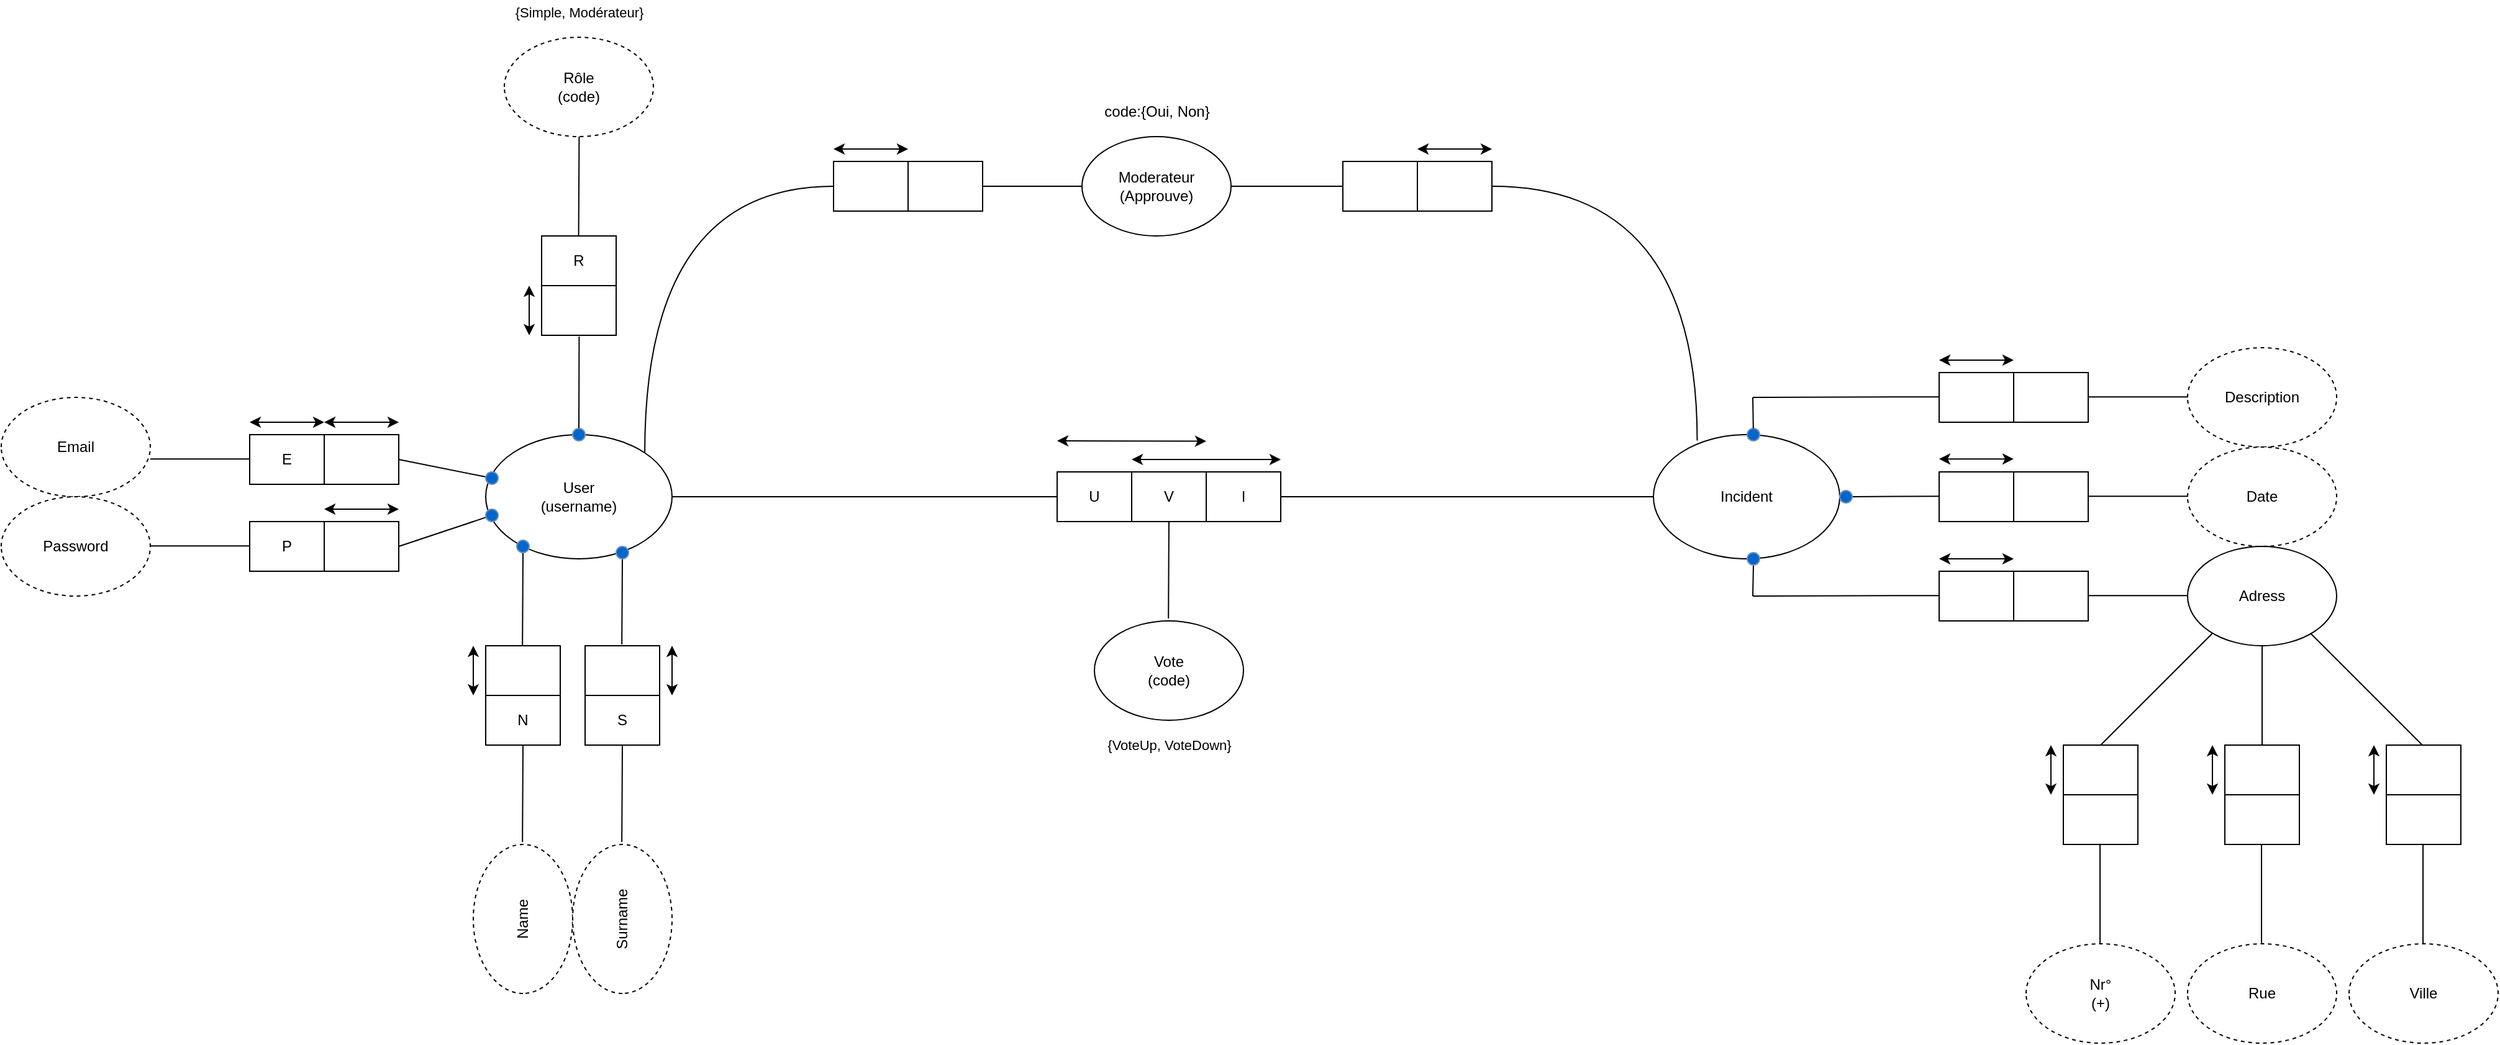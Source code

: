 <mxfile>
    <diagram name="Page-1" id="ad52d381-51e7-2e0d-a935-2d0ddd2fd229">
        <mxGraphModel dx="2246" dy="1463" grid="1" gridSize="10" guides="1" tooltips="1" connect="1" arrows="1" fold="1" page="1" pageScale="1" pageWidth="1100" pageHeight="850" background="none" math="0" shadow="0">
            <root>
                <mxCell id="0"/>
                <mxCell id="1" parent="0"/>
                <mxCell id="bxaMljr0pyz9ZM-5e5pa-19" value="" style="endArrow=none;html=1;rounded=0;startArrow=none;entryX=0;entryY=0.5;entryDx=0;entryDy=0;" parent="1" target="Ls7qr7yxb6hvA0zFbkPb-56" edge="1">
                    <mxGeometry width="50" height="50" relative="1" as="geometry">
                        <mxPoint x="130" as="sourcePoint"/>
                        <mxPoint x="240" y="-2.274e-13" as="targetPoint"/>
                    </mxGeometry>
                </mxCell>
                <mxCell id="bxaMljr0pyz9ZM-5e5pa-20" value="User&lt;br&gt;(username)" style="ellipse;whiteSpace=wrap;html=1;" parent="1" vertex="1">
                    <mxGeometry x="-20" y="-50" width="150" height="100" as="geometry"/>
                </mxCell>
                <mxCell id="bxaMljr0pyz9ZM-5e5pa-22" value="" style="endArrow=none;html=1;rounded=0;entryX=0;entryY=0.5;entryDx=0;entryDy=0;exitX=1;exitY=0.5;exitDx=0;exitDy=0;" parent="1" source="Ls7qr7yxb6hvA0zFbkPb-56" target="bxaMljr0pyz9ZM-5e5pa-44" edge="1">
                    <mxGeometry width="50" height="50" relative="1" as="geometry">
                        <mxPoint x="840" as="sourcePoint"/>
                        <mxPoint x="840" y="-0.24" as="targetPoint"/>
                    </mxGeometry>
                </mxCell>
                <mxCell id="bxaMljr0pyz9ZM-5e5pa-24" value="" style="shape=table;html=1;whiteSpace=wrap;startSize=0;container=1;collapsible=0;childLayout=tableLayout;direction=east;flipV=0;flipH=0;" parent="1" vertex="1">
                    <mxGeometry x="60" y="120" width="60" height="80" as="geometry"/>
                </mxCell>
                <mxCell id="bxaMljr0pyz9ZM-5e5pa-25" value="" style="shape=tableRow;horizontal=0;startSize=0;swimlaneHead=0;swimlaneBody=0;top=0;left=0;bottom=0;right=0;collapsible=0;dropTarget=0;fillColor=none;points=[[0,0.5],[1,0.5]];portConstraint=eastwest;" parent="bxaMljr0pyz9ZM-5e5pa-24" vertex="1">
                    <mxGeometry width="60" height="40" as="geometry"/>
                </mxCell>
                <mxCell id="bxaMljr0pyz9ZM-5e5pa-26" value="" style="shape=partialRectangle;html=1;whiteSpace=wrap;connectable=0;fillColor=none;top=0;left=0;bottom=0;right=0;overflow=hidden;" parent="bxaMljr0pyz9ZM-5e5pa-25" vertex="1">
                    <mxGeometry width="60" height="40" as="geometry">
                        <mxRectangle width="60" height="40" as="alternateBounds"/>
                    </mxGeometry>
                </mxCell>
                <mxCell id="bxaMljr0pyz9ZM-5e5pa-28" style="shape=tableRow;horizontal=0;startSize=0;swimlaneHead=0;swimlaneBody=0;top=0;left=0;bottom=0;right=0;collapsible=0;dropTarget=0;fillColor=none;points=[[0,0.5],[1,0.5]];portConstraint=eastwest;" parent="bxaMljr0pyz9ZM-5e5pa-24" vertex="1">
                    <mxGeometry y="40" width="60" height="40" as="geometry"/>
                </mxCell>
                <mxCell id="bxaMljr0pyz9ZM-5e5pa-29" value="S" style="shape=partialRectangle;html=1;whiteSpace=wrap;connectable=0;fillColor=none;top=0;left=0;bottom=0;right=0;overflow=hidden;" parent="bxaMljr0pyz9ZM-5e5pa-28" vertex="1">
                    <mxGeometry width="60" height="40" as="geometry">
                        <mxRectangle width="60" height="40" as="alternateBounds"/>
                    </mxGeometry>
                </mxCell>
                <mxCell id="bxaMljr0pyz9ZM-5e5pa-38" value="" style="shape=table;html=1;whiteSpace=wrap;startSize=0;container=1;collapsible=0;childLayout=tableLayout;direction=east;flipV=0;flipH=0;" parent="1" vertex="1">
                    <mxGeometry x="-20" y="120" width="60" height="80" as="geometry"/>
                </mxCell>
                <mxCell id="bxaMljr0pyz9ZM-5e5pa-39" value="" style="shape=tableRow;horizontal=0;startSize=0;swimlaneHead=0;swimlaneBody=0;top=0;left=0;bottom=0;right=0;collapsible=0;dropTarget=0;fillColor=none;points=[[0,0.5],[1,0.5]];portConstraint=eastwest;" parent="bxaMljr0pyz9ZM-5e5pa-38" vertex="1">
                    <mxGeometry width="60" height="40" as="geometry"/>
                </mxCell>
                <mxCell id="bxaMljr0pyz9ZM-5e5pa-40" value="" style="shape=partialRectangle;html=1;whiteSpace=wrap;connectable=0;fillColor=none;top=0;left=0;bottom=0;right=0;overflow=hidden;" parent="bxaMljr0pyz9ZM-5e5pa-39" vertex="1">
                    <mxGeometry width="60" height="40" as="geometry">
                        <mxRectangle width="60" height="40" as="alternateBounds"/>
                    </mxGeometry>
                </mxCell>
                <mxCell id="bxaMljr0pyz9ZM-5e5pa-41" style="shape=tableRow;horizontal=0;startSize=0;swimlaneHead=0;swimlaneBody=0;top=0;left=0;bottom=0;right=0;collapsible=0;dropTarget=0;fillColor=none;points=[[0,0.5],[1,0.5]];portConstraint=eastwest;" parent="bxaMljr0pyz9ZM-5e5pa-38" vertex="1">
                    <mxGeometry y="40" width="60" height="40" as="geometry"/>
                </mxCell>
                <mxCell id="bxaMljr0pyz9ZM-5e5pa-42" value="N" style="shape=partialRectangle;html=1;whiteSpace=wrap;connectable=0;fillColor=none;top=0;left=0;bottom=0;right=0;overflow=hidden;" parent="bxaMljr0pyz9ZM-5e5pa-41" vertex="1">
                    <mxGeometry width="60" height="40" as="geometry">
                        <mxRectangle width="60" height="40" as="alternateBounds"/>
                    </mxGeometry>
                </mxCell>
                <mxCell id="bxaMljr0pyz9ZM-5e5pa-44" value="Incident" style="ellipse;whiteSpace=wrap;html=1;" parent="1" vertex="1">
                    <mxGeometry x="920" y="-50" width="150" height="100" as="geometry"/>
                </mxCell>
                <mxCell id="bxaMljr0pyz9ZM-5e5pa-46" value="" style="endArrow=none;html=1;rounded=0;entryX=0.5;entryY=-0.028;entryDx=0;entryDy=0;entryPerimeter=0;startArrow=none;exitX=0.5;exitY=1;exitDx=0;exitDy=0;" parent="1" source="80" edge="1">
                    <mxGeometry width="50" height="50" relative="1" as="geometry">
                        <mxPoint x="90" y="50" as="sourcePoint"/>
                        <mxPoint x="89.58" y="118.88" as="targetPoint"/>
                    </mxGeometry>
                </mxCell>
                <mxCell id="bxaMljr0pyz9ZM-5e5pa-47" value="" style="endArrow=none;html=1;rounded=0;entryX=0.5;entryY=-0.028;entryDx=0;entryDy=0;entryPerimeter=0;startArrow=none;" parent="1" source="78" edge="1">
                    <mxGeometry width="50" height="50" relative="1" as="geometry">
                        <mxPoint x="10" y="40" as="sourcePoint"/>
                        <mxPoint x="9.58" y="120.0" as="targetPoint"/>
                    </mxGeometry>
                </mxCell>
                <mxCell id="bxaMljr0pyz9ZM-5e5pa-58" value="" style="endArrow=none;html=1;rounded=0;entryX=0.5;entryY=-0.028;entryDx=0;entryDy=0;entryPerimeter=0;exitX=0.2;exitY=0.92;exitDx=0;exitDy=0;exitPerimeter=0;" parent="1" edge="1">
                    <mxGeometry width="50" height="50" relative="1" as="geometry">
                        <mxPoint x="10" y="200" as="sourcePoint"/>
                        <mxPoint x="9.58" y="278" as="targetPoint"/>
                    </mxGeometry>
                </mxCell>
                <mxCell id="bxaMljr0pyz9ZM-5e5pa-59" value="" style="endArrow=none;html=1;rounded=0;entryX=0.5;entryY=-0.028;entryDx=0;entryDy=0;entryPerimeter=0;exitX=0.2;exitY=0.92;exitDx=0;exitDy=0;exitPerimeter=0;" parent="1" edge="1">
                    <mxGeometry width="50" height="50" relative="1" as="geometry">
                        <mxPoint x="90" y="200" as="sourcePoint"/>
                        <mxPoint x="89.58" y="278" as="targetPoint"/>
                    </mxGeometry>
                </mxCell>
                <mxCell id="bxaMljr0pyz9ZM-5e5pa-60" value="Name" style="ellipse;whiteSpace=wrap;html=1;direction=south;dashed=1;textDirection=ltr;labelPosition=center;verticalLabelPosition=middle;align=center;verticalAlign=middle;horizontal=0;" parent="1" vertex="1">
                    <mxGeometry x="-30" y="280" width="80" height="120" as="geometry"/>
                </mxCell>
                <mxCell id="bxaMljr0pyz9ZM-5e5pa-61" value="Surname" style="ellipse;whiteSpace=wrap;html=1;direction=south;dashed=1;horizontal=0;" parent="1" vertex="1">
                    <mxGeometry x="50" y="280" width="80" height="120" as="geometry"/>
                </mxCell>
                <mxCell id="bxaMljr0pyz9ZM-5e5pa-79" value="" style="shape=table;html=1;whiteSpace=wrap;startSize=0;container=1;collapsible=0;childLayout=tableLayout;direction=east;flipV=0;flipH=0;" parent="1" vertex="1">
                    <mxGeometry x="-210" y="-50" width="120" height="40" as="geometry"/>
                </mxCell>
                <mxCell id="bxaMljr0pyz9ZM-5e5pa-82" style="shape=tableRow;horizontal=0;startSize=0;swimlaneHead=0;swimlaneBody=0;top=0;left=0;bottom=0;right=0;collapsible=0;dropTarget=0;fillColor=none;points=[[0,0.5],[1,0.5]];portConstraint=eastwest;" parent="bxaMljr0pyz9ZM-5e5pa-79" vertex="1">
                    <mxGeometry width="120" height="40" as="geometry"/>
                </mxCell>
                <mxCell id="bxaMljr0pyz9ZM-5e5pa-83" value="E" style="shape=partialRectangle;html=1;whiteSpace=wrap;connectable=0;fillColor=none;top=0;left=0;bottom=0;right=0;overflow=hidden;" parent="bxaMljr0pyz9ZM-5e5pa-82" vertex="1">
                    <mxGeometry width="60" height="40" as="geometry">
                        <mxRectangle width="60" height="40" as="alternateBounds"/>
                    </mxGeometry>
                </mxCell>
                <mxCell id="bxaMljr0pyz9ZM-5e5pa-85" style="shape=partialRectangle;html=1;whiteSpace=wrap;connectable=0;fillColor=none;top=0;left=0;bottom=0;right=0;overflow=hidden;" parent="bxaMljr0pyz9ZM-5e5pa-82" vertex="1">
                    <mxGeometry x="60" width="60" height="40" as="geometry">
                        <mxRectangle width="60" height="40" as="alternateBounds"/>
                    </mxGeometry>
                </mxCell>
                <mxCell id="bxaMljr0pyz9ZM-5e5pa-86" value="" style="shape=table;html=1;whiteSpace=wrap;startSize=0;container=1;collapsible=0;childLayout=tableLayout;direction=east;flipV=0;flipH=0;" parent="1" vertex="1">
                    <mxGeometry x="-210" y="20" width="120" height="40" as="geometry"/>
                </mxCell>
                <mxCell id="bxaMljr0pyz9ZM-5e5pa-87" style="shape=tableRow;horizontal=0;startSize=0;swimlaneHead=0;swimlaneBody=0;top=0;left=0;bottom=0;right=0;collapsible=0;dropTarget=0;fillColor=none;points=[[0,0.5],[1,0.5]];portConstraint=eastwest;" parent="bxaMljr0pyz9ZM-5e5pa-86" vertex="1">
                    <mxGeometry width="120" height="40" as="geometry"/>
                </mxCell>
                <mxCell id="bxaMljr0pyz9ZM-5e5pa-88" value="P" style="shape=partialRectangle;html=1;whiteSpace=wrap;connectable=0;fillColor=none;top=0;left=0;bottom=0;right=0;overflow=hidden;" parent="bxaMljr0pyz9ZM-5e5pa-87" vertex="1">
                    <mxGeometry width="60" height="40" as="geometry">
                        <mxRectangle width="60" height="40" as="alternateBounds"/>
                    </mxGeometry>
                </mxCell>
                <mxCell id="bxaMljr0pyz9ZM-5e5pa-89" style="shape=partialRectangle;html=1;whiteSpace=wrap;connectable=0;fillColor=none;top=0;left=0;bottom=0;right=0;overflow=hidden;" parent="bxaMljr0pyz9ZM-5e5pa-87" vertex="1">
                    <mxGeometry x="60" width="60" height="40" as="geometry">
                        <mxRectangle width="60" height="40" as="alternateBounds"/>
                    </mxGeometry>
                </mxCell>
                <mxCell id="bxaMljr0pyz9ZM-5e5pa-90" value="" style="endArrow=none;html=1;rounded=0;entryX=0.5;entryY=0.5;entryDx=0;entryDy=0;entryPerimeter=0;" parent="1" target="bxaMljr0pyz9ZM-5e5pa-99" edge="1">
                    <mxGeometry width="50" height="50" relative="1" as="geometry">
                        <mxPoint x="-90" y="-30" as="sourcePoint"/>
                        <mxPoint x="-30" y="-10" as="targetPoint"/>
                    </mxGeometry>
                </mxCell>
                <mxCell id="bxaMljr0pyz9ZM-5e5pa-92" value="" style="endArrow=none;html=1;rounded=0;" parent="1" edge="1">
                    <mxGeometry width="50" height="50" relative="1" as="geometry">
                        <mxPoint x="-290" y="-30.42" as="sourcePoint"/>
                        <mxPoint x="-210" y="-30.42" as="targetPoint"/>
                    </mxGeometry>
                </mxCell>
                <mxCell id="bxaMljr0pyz9ZM-5e5pa-93" value="" style="endArrow=none;html=1;rounded=0;" parent="1" edge="1">
                    <mxGeometry width="50" height="50" relative="1" as="geometry">
                        <mxPoint x="-290" y="39.58" as="sourcePoint"/>
                        <mxPoint x="-210" y="39.58" as="targetPoint"/>
                    </mxGeometry>
                </mxCell>
                <mxCell id="bxaMljr0pyz9ZM-5e5pa-94" value="Email" style="ellipse;whiteSpace=wrap;html=1;direction=south;dashed=1;textDirection=ltr;labelPosition=center;verticalLabelPosition=middle;align=center;verticalAlign=middle;horizontal=0;rotation=90;" parent="1" vertex="1">
                    <mxGeometry x="-390" y="-100" width="80" height="120" as="geometry"/>
                </mxCell>
                <mxCell id="bxaMljr0pyz9ZM-5e5pa-95" value="Password" style="ellipse;whiteSpace=wrap;html=1;direction=south;dashed=1;textDirection=ltr;labelPosition=center;verticalLabelPosition=middle;align=center;verticalAlign=middle;horizontal=0;rotation=90;" parent="1" vertex="1">
                    <mxGeometry x="-390" y="-20" width="80" height="120" as="geometry"/>
                </mxCell>
                <mxCell id="bxaMljr0pyz9ZM-5e5pa-96" value="" style="endArrow=none;html=1;rounded=0;" parent="1" target="76" edge="1">
                    <mxGeometry width="50" height="50" relative="1" as="geometry">
                        <mxPoint x="-90" y="40" as="sourcePoint"/>
                        <mxPoint x="-22" y="10" as="targetPoint"/>
                    </mxGeometry>
                </mxCell>
                <mxCell id="bxaMljr0pyz9ZM-5e5pa-98" value="" style="endArrow=classic;startArrow=classic;html=1;rounded=0;" parent="1" edge="1">
                    <mxGeometry width="50" height="50" relative="1" as="geometry">
                        <mxPoint x="-210" y="-60" as="sourcePoint"/>
                        <mxPoint x="-150" y="-60" as="targetPoint"/>
                    </mxGeometry>
                </mxCell>
                <mxCell id="bxaMljr0pyz9ZM-5e5pa-99" value="" style="ellipse;whiteSpace=wrap;html=1;aspect=fixed;fillColor=#0066CC;strokeColor=#6c8ebf;" parent="1" vertex="1">
                    <mxGeometry x="-20" y="-20" width="10" height="10" as="geometry"/>
                </mxCell>
                <mxCell id="bxaMljr0pyz9ZM-5e5pa-109" value="" style="endArrow=none;html=1;rounded=0;exitX=1;exitY=0.5;exitDx=0;exitDy=0;" parent="1" source="bxaMljr0pyz9ZM-5e5pa-20" edge="1">
                    <mxGeometry width="50" height="50" relative="1" as="geometry">
                        <mxPoint x="130.0" as="sourcePoint"/>
                        <mxPoint x="130" as="targetPoint"/>
                    </mxGeometry>
                </mxCell>
                <mxCell id="bxaMljr0pyz9ZM-5e5pa-111" value="" style="endArrow=none;html=1;rounded=0;exitX=1;exitY=0.5;exitDx=0;exitDy=0;" parent="1" source="bxaMljr0pyz9ZM-5e5pa-141" edge="1">
                    <mxGeometry width="50" height="50" relative="1" as="geometry">
                        <mxPoint x="1080" as="sourcePoint"/>
                        <mxPoint x="1150" y="-0.42" as="targetPoint"/>
                    </mxGeometry>
                </mxCell>
                <mxCell id="bxaMljr0pyz9ZM-5e5pa-112" value="" style="endArrow=none;html=1;rounded=0;" parent="1" edge="1">
                    <mxGeometry width="50" height="50" relative="1" as="geometry">
                        <mxPoint x="1000" y="-80" as="sourcePoint"/>
                        <mxPoint x="1150" y="-80.42" as="targetPoint"/>
                    </mxGeometry>
                </mxCell>
                <mxCell id="bxaMljr0pyz9ZM-5e5pa-113" value="" style="endArrow=none;html=1;rounded=0;" parent="1" edge="1">
                    <mxGeometry width="50" height="50" relative="1" as="geometry">
                        <mxPoint x="1000" y="80" as="sourcePoint"/>
                        <mxPoint x="1150" y="79.58" as="targetPoint"/>
                    </mxGeometry>
                </mxCell>
                <mxCell id="bxaMljr0pyz9ZM-5e5pa-114" value="" style="shape=table;html=1;whiteSpace=wrap;startSize=0;container=1;collapsible=0;childLayout=tableLayout;direction=east;flipV=0;flipH=0;" parent="1" vertex="1">
                    <mxGeometry x="1150" y="-100" width="120" height="40" as="geometry"/>
                </mxCell>
                <mxCell id="bxaMljr0pyz9ZM-5e5pa-115" style="shape=tableRow;horizontal=0;startSize=0;swimlaneHead=0;swimlaneBody=0;top=0;left=0;bottom=0;right=0;collapsible=0;dropTarget=0;fillColor=none;points=[[0,0.5],[1,0.5]];portConstraint=eastwest;" parent="bxaMljr0pyz9ZM-5e5pa-114" vertex="1">
                    <mxGeometry width="120" height="40" as="geometry"/>
                </mxCell>
                <mxCell id="bxaMljr0pyz9ZM-5e5pa-116" value="" style="shape=partialRectangle;html=1;whiteSpace=wrap;connectable=0;fillColor=none;top=0;left=0;bottom=0;right=0;overflow=hidden;" parent="bxaMljr0pyz9ZM-5e5pa-115" vertex="1">
                    <mxGeometry width="60" height="40" as="geometry">
                        <mxRectangle width="60" height="40" as="alternateBounds"/>
                    </mxGeometry>
                </mxCell>
                <mxCell id="bxaMljr0pyz9ZM-5e5pa-117" style="shape=partialRectangle;html=1;whiteSpace=wrap;connectable=0;fillColor=none;top=0;left=0;bottom=0;right=0;overflow=hidden;" parent="bxaMljr0pyz9ZM-5e5pa-115" vertex="1">
                    <mxGeometry x="60" width="60" height="40" as="geometry">
                        <mxRectangle width="60" height="40" as="alternateBounds"/>
                    </mxGeometry>
                </mxCell>
                <mxCell id="bxaMljr0pyz9ZM-5e5pa-118" value="" style="shape=table;html=1;whiteSpace=wrap;startSize=0;container=1;collapsible=0;childLayout=tableLayout;direction=east;flipV=0;flipH=0;" parent="1" vertex="1">
                    <mxGeometry x="1150" y="-20" width="120" height="40" as="geometry"/>
                </mxCell>
                <mxCell id="bxaMljr0pyz9ZM-5e5pa-119" style="shape=tableRow;horizontal=0;startSize=0;swimlaneHead=0;swimlaneBody=0;top=0;left=0;bottom=0;right=0;collapsible=0;dropTarget=0;fillColor=none;points=[[0,0.5],[1,0.5]];portConstraint=eastwest;" parent="bxaMljr0pyz9ZM-5e5pa-118" vertex="1">
                    <mxGeometry width="120" height="40" as="geometry"/>
                </mxCell>
                <mxCell id="bxaMljr0pyz9ZM-5e5pa-120" value="" style="shape=partialRectangle;html=1;whiteSpace=wrap;connectable=0;fillColor=none;top=0;left=0;bottom=0;right=0;overflow=hidden;" parent="bxaMljr0pyz9ZM-5e5pa-119" vertex="1">
                    <mxGeometry width="60" height="40" as="geometry">
                        <mxRectangle width="60" height="40" as="alternateBounds"/>
                    </mxGeometry>
                </mxCell>
                <mxCell id="bxaMljr0pyz9ZM-5e5pa-121" style="shape=partialRectangle;html=1;whiteSpace=wrap;connectable=0;fillColor=none;top=0;left=0;bottom=0;right=0;overflow=hidden;" parent="bxaMljr0pyz9ZM-5e5pa-119" vertex="1">
                    <mxGeometry x="60" width="60" height="40" as="geometry">
                        <mxRectangle width="60" height="40" as="alternateBounds"/>
                    </mxGeometry>
                </mxCell>
                <mxCell id="bxaMljr0pyz9ZM-5e5pa-122" value="" style="shape=table;html=1;whiteSpace=wrap;startSize=0;container=1;collapsible=0;childLayout=tableLayout;direction=east;flipV=0;flipH=0;" parent="1" vertex="1">
                    <mxGeometry x="1150" y="60" width="120" height="40" as="geometry"/>
                </mxCell>
                <mxCell id="bxaMljr0pyz9ZM-5e5pa-123" style="shape=tableRow;horizontal=0;startSize=0;swimlaneHead=0;swimlaneBody=0;top=0;left=0;bottom=0;right=0;collapsible=0;dropTarget=0;fillColor=none;points=[[0,0.5],[1,0.5]];portConstraint=eastwest;" parent="bxaMljr0pyz9ZM-5e5pa-122" vertex="1">
                    <mxGeometry width="120" height="40" as="geometry"/>
                </mxCell>
                <mxCell id="bxaMljr0pyz9ZM-5e5pa-124" value="" style="shape=partialRectangle;html=1;whiteSpace=wrap;connectable=0;fillColor=none;top=0;left=0;bottom=0;right=0;overflow=hidden;" parent="bxaMljr0pyz9ZM-5e5pa-123" vertex="1">
                    <mxGeometry width="60" height="40" as="geometry">
                        <mxRectangle width="60" height="40" as="alternateBounds"/>
                    </mxGeometry>
                </mxCell>
                <mxCell id="bxaMljr0pyz9ZM-5e5pa-125" style="shape=partialRectangle;html=1;whiteSpace=wrap;connectable=0;fillColor=none;top=0;left=0;bottom=0;right=0;overflow=hidden;" parent="bxaMljr0pyz9ZM-5e5pa-123" vertex="1">
                    <mxGeometry x="60" width="60" height="40" as="geometry">
                        <mxRectangle width="60" height="40" as="alternateBounds"/>
                    </mxGeometry>
                </mxCell>
                <mxCell id="bxaMljr0pyz9ZM-5e5pa-126" value="Description" style="ellipse;whiteSpace=wrap;html=1;direction=south;dashed=1;textDirection=ltr;labelPosition=center;verticalLabelPosition=middle;align=center;verticalAlign=middle;horizontal=0;rotation=90;" parent="1" vertex="1">
                    <mxGeometry x="1370" y="-140" width="80" height="120" as="geometry"/>
                </mxCell>
                <mxCell id="bxaMljr0pyz9ZM-5e5pa-127" value="" style="endArrow=none;html=1;rounded=0;" parent="1" edge="1">
                    <mxGeometry width="50" height="50" relative="1" as="geometry">
                        <mxPoint x="1270" y="-80.42" as="sourcePoint"/>
                        <mxPoint x="1350" y="-80.42" as="targetPoint"/>
                    </mxGeometry>
                </mxCell>
                <mxCell id="bxaMljr0pyz9ZM-5e5pa-128" value="Date" style="ellipse;whiteSpace=wrap;html=1;direction=south;dashed=1;textDirection=ltr;labelPosition=center;verticalLabelPosition=middle;align=center;verticalAlign=middle;horizontal=0;rotation=90;" parent="1" vertex="1">
                    <mxGeometry x="1370" y="-60" width="80" height="120" as="geometry"/>
                </mxCell>
                <mxCell id="bxaMljr0pyz9ZM-5e5pa-129" value="Adress" style="ellipse;whiteSpace=wrap;html=1;direction=south;textDirection=ltr;labelPosition=center;verticalLabelPosition=middle;align=center;verticalAlign=middle;horizontal=0;rotation=90;" parent="1" vertex="1">
                    <mxGeometry x="1370" y="20" width="80" height="120" as="geometry"/>
                </mxCell>
                <mxCell id="bxaMljr0pyz9ZM-5e5pa-130" value="" style="endArrow=none;html=1;rounded=0;" parent="1" edge="1">
                    <mxGeometry width="50" height="50" relative="1" as="geometry">
                        <mxPoint x="1270" y="-0.42" as="sourcePoint"/>
                        <mxPoint x="1350" y="-0.42" as="targetPoint"/>
                    </mxGeometry>
                </mxCell>
                <mxCell id="bxaMljr0pyz9ZM-5e5pa-131" value="" style="endArrow=none;html=1;rounded=0;" parent="1" edge="1">
                    <mxGeometry width="50" height="50" relative="1" as="geometry">
                        <mxPoint x="1270" y="79.58" as="sourcePoint"/>
                        <mxPoint x="1350" y="79.58" as="targetPoint"/>
                    </mxGeometry>
                </mxCell>
                <mxCell id="bxaMljr0pyz9ZM-5e5pa-134" value="" style="endArrow=none;html=1;rounded=0;entryX=0.5;entryY=1;entryDx=0;entryDy=0;" parent="1" target="bxaMljr0pyz9ZM-5e5pa-140" edge="1">
                    <mxGeometry width="50" height="50" relative="1" as="geometry">
                        <mxPoint x="1000" y="80" as="sourcePoint"/>
                        <mxPoint x="1000" y="60" as="targetPoint"/>
                    </mxGeometry>
                </mxCell>
                <mxCell id="bxaMljr0pyz9ZM-5e5pa-136" value="" style="endArrow=classic;startArrow=classic;html=1;rounded=0;" parent="1" edge="1">
                    <mxGeometry width="50" height="50" relative="1" as="geometry">
                        <mxPoint x="1150" y="-110" as="sourcePoint"/>
                        <mxPoint x="1210" y="-110" as="targetPoint"/>
                    </mxGeometry>
                </mxCell>
                <mxCell id="bxaMljr0pyz9ZM-5e5pa-137" value="" style="endArrow=classic;startArrow=classic;html=1;rounded=0;" parent="1" edge="1">
                    <mxGeometry width="50" height="50" relative="1" as="geometry">
                        <mxPoint x="1150" y="-30.42" as="sourcePoint"/>
                        <mxPoint x="1210" y="-30.42" as="targetPoint"/>
                    </mxGeometry>
                </mxCell>
                <mxCell id="bxaMljr0pyz9ZM-5e5pa-138" value="" style="endArrow=classic;startArrow=classic;html=1;rounded=0;" parent="1" edge="1">
                    <mxGeometry width="50" height="50" relative="1" as="geometry">
                        <mxPoint x="1150" y="50" as="sourcePoint"/>
                        <mxPoint x="1210" y="50" as="targetPoint"/>
                    </mxGeometry>
                </mxCell>
                <mxCell id="bxaMljr0pyz9ZM-5e5pa-140" value="" style="ellipse;whiteSpace=wrap;html=1;aspect=fixed;fillColor=#0066CC;strokeColor=#6c8ebf;" parent="1" vertex="1">
                    <mxGeometry x="995.5" y="45" width="10" height="10" as="geometry"/>
                </mxCell>
                <mxCell id="bxaMljr0pyz9ZM-5e5pa-141" value="" style="ellipse;whiteSpace=wrap;html=1;aspect=fixed;fillColor=#0066CC;strokeColor=#6c8ebf;" parent="1" vertex="1">
                    <mxGeometry x="1070" y="-5" width="10" height="10" as="geometry"/>
                </mxCell>
                <mxCell id="Ls7qr7yxb6hvA0zFbkPb-1" value="" style="endArrow=none;html=1;rounded=0;" parent="1" edge="1">
                    <mxGeometry width="50" height="50" relative="1" as="geometry">
                        <mxPoint x="1280" y="200" as="sourcePoint"/>
                        <mxPoint x="1370" y="110" as="targetPoint"/>
                    </mxGeometry>
                </mxCell>
                <mxCell id="Ls7qr7yxb6hvA0zFbkPb-2" value="" style="endArrow=none;html=1;rounded=0;" parent="1" edge="1">
                    <mxGeometry width="50" height="50" relative="1" as="geometry">
                        <mxPoint x="1539" y="200" as="sourcePoint"/>
                        <mxPoint x="1449" y="110" as="targetPoint"/>
                    </mxGeometry>
                </mxCell>
                <mxCell id="Ls7qr7yxb6hvA0zFbkPb-3" value="" style="endArrow=none;html=1;rounded=0;entryX=0.5;entryY=0;entryDx=0;entryDy=0;" parent="1" target="bxaMljr0pyz9ZM-5e5pa-129" edge="1">
                    <mxGeometry width="50" height="50" relative="1" as="geometry">
                        <mxPoint x="1410" y="200" as="sourcePoint"/>
                        <mxPoint x="1435" y="225" as="targetPoint"/>
                    </mxGeometry>
                </mxCell>
                <mxCell id="Ls7qr7yxb6hvA0zFbkPb-4" value="" style="shape=table;html=1;whiteSpace=wrap;startSize=0;container=1;collapsible=0;childLayout=tableLayout;direction=east;flipV=0;flipH=0;" parent="1" vertex="1">
                    <mxGeometry x="1250" y="200" width="60" height="80" as="geometry"/>
                </mxCell>
                <mxCell id="Ls7qr7yxb6hvA0zFbkPb-5" value="" style="shape=tableRow;horizontal=0;startSize=0;swimlaneHead=0;swimlaneBody=0;top=0;left=0;bottom=0;right=0;collapsible=0;dropTarget=0;fillColor=none;points=[[0,0.5],[1,0.5]];portConstraint=eastwest;" parent="Ls7qr7yxb6hvA0zFbkPb-4" vertex="1">
                    <mxGeometry width="60" height="40" as="geometry"/>
                </mxCell>
                <mxCell id="Ls7qr7yxb6hvA0zFbkPb-6" value="" style="shape=partialRectangle;html=1;whiteSpace=wrap;connectable=0;fillColor=none;top=0;left=0;bottom=0;right=0;overflow=hidden;" parent="Ls7qr7yxb6hvA0zFbkPb-5" vertex="1">
                    <mxGeometry width="60" height="40" as="geometry">
                        <mxRectangle width="60" height="40" as="alternateBounds"/>
                    </mxGeometry>
                </mxCell>
                <mxCell id="Ls7qr7yxb6hvA0zFbkPb-7" style="shape=tableRow;horizontal=0;startSize=0;swimlaneHead=0;swimlaneBody=0;top=0;left=0;bottom=0;right=0;collapsible=0;dropTarget=0;fillColor=none;points=[[0,0.5],[1,0.5]];portConstraint=eastwest;" parent="Ls7qr7yxb6hvA0zFbkPb-4" vertex="1">
                    <mxGeometry y="40" width="60" height="40" as="geometry"/>
                </mxCell>
                <mxCell id="Ls7qr7yxb6hvA0zFbkPb-8" value="" style="shape=partialRectangle;html=1;whiteSpace=wrap;connectable=0;fillColor=none;top=0;left=0;bottom=0;right=0;overflow=hidden;" parent="Ls7qr7yxb6hvA0zFbkPb-7" vertex="1">
                    <mxGeometry width="60" height="40" as="geometry">
                        <mxRectangle width="60" height="40" as="alternateBounds"/>
                    </mxGeometry>
                </mxCell>
                <mxCell id="Ls7qr7yxb6hvA0zFbkPb-9" value="" style="shape=table;html=1;whiteSpace=wrap;startSize=0;container=1;collapsible=0;childLayout=tableLayout;direction=east;flipV=0;flipH=0;" parent="1" vertex="1">
                    <mxGeometry x="1380" y="200" width="60" height="80" as="geometry"/>
                </mxCell>
                <mxCell id="Ls7qr7yxb6hvA0zFbkPb-10" value="" style="shape=tableRow;horizontal=0;startSize=0;swimlaneHead=0;swimlaneBody=0;top=0;left=0;bottom=0;right=0;collapsible=0;dropTarget=0;fillColor=none;points=[[0,0.5],[1,0.5]];portConstraint=eastwest;" parent="Ls7qr7yxb6hvA0zFbkPb-9" vertex="1">
                    <mxGeometry width="60" height="40" as="geometry"/>
                </mxCell>
                <mxCell id="Ls7qr7yxb6hvA0zFbkPb-11" value="" style="shape=partialRectangle;html=1;whiteSpace=wrap;connectable=0;fillColor=none;top=0;left=0;bottom=0;right=0;overflow=hidden;" parent="Ls7qr7yxb6hvA0zFbkPb-10" vertex="1">
                    <mxGeometry width="60" height="40" as="geometry">
                        <mxRectangle width="60" height="40" as="alternateBounds"/>
                    </mxGeometry>
                </mxCell>
                <mxCell id="Ls7qr7yxb6hvA0zFbkPb-12" style="shape=tableRow;horizontal=0;startSize=0;swimlaneHead=0;swimlaneBody=0;top=0;left=0;bottom=0;right=0;collapsible=0;dropTarget=0;fillColor=none;points=[[0,0.5],[1,0.5]];portConstraint=eastwest;" parent="Ls7qr7yxb6hvA0zFbkPb-9" vertex="1">
                    <mxGeometry y="40" width="60" height="40" as="geometry"/>
                </mxCell>
                <mxCell id="Ls7qr7yxb6hvA0zFbkPb-13" value="" style="shape=partialRectangle;html=1;whiteSpace=wrap;connectable=0;fillColor=none;top=0;left=0;bottom=0;right=0;overflow=hidden;" parent="Ls7qr7yxb6hvA0zFbkPb-12" vertex="1">
                    <mxGeometry width="60" height="40" as="geometry">
                        <mxRectangle width="60" height="40" as="alternateBounds"/>
                    </mxGeometry>
                </mxCell>
                <mxCell id="Ls7qr7yxb6hvA0zFbkPb-14" value="" style="shape=table;html=1;whiteSpace=wrap;startSize=0;container=1;collapsible=0;childLayout=tableLayout;direction=east;flipV=0;flipH=0;" parent="1" vertex="1">
                    <mxGeometry x="1510" y="200" width="60" height="80" as="geometry"/>
                </mxCell>
                <mxCell id="Ls7qr7yxb6hvA0zFbkPb-15" value="" style="shape=tableRow;horizontal=0;startSize=0;swimlaneHead=0;swimlaneBody=0;top=0;left=0;bottom=0;right=0;collapsible=0;dropTarget=0;fillColor=none;points=[[0,0.5],[1,0.5]];portConstraint=eastwest;" parent="Ls7qr7yxb6hvA0zFbkPb-14" vertex="1">
                    <mxGeometry width="60" height="40" as="geometry"/>
                </mxCell>
                <mxCell id="Ls7qr7yxb6hvA0zFbkPb-16" value="" style="shape=partialRectangle;html=1;whiteSpace=wrap;connectable=0;fillColor=none;top=0;left=0;bottom=0;right=0;overflow=hidden;" parent="Ls7qr7yxb6hvA0zFbkPb-15" vertex="1">
                    <mxGeometry width="60" height="40" as="geometry">
                        <mxRectangle width="60" height="40" as="alternateBounds"/>
                    </mxGeometry>
                </mxCell>
                <mxCell id="Ls7qr7yxb6hvA0zFbkPb-17" style="shape=tableRow;horizontal=0;startSize=0;swimlaneHead=0;swimlaneBody=0;top=0;left=0;bottom=0;right=0;collapsible=0;dropTarget=0;fillColor=none;points=[[0,0.5],[1,0.5]];portConstraint=eastwest;" parent="Ls7qr7yxb6hvA0zFbkPb-14" vertex="1">
                    <mxGeometry y="40" width="60" height="40" as="geometry"/>
                </mxCell>
                <mxCell id="Ls7qr7yxb6hvA0zFbkPb-18" value="" style="shape=partialRectangle;html=1;whiteSpace=wrap;connectable=0;fillColor=none;top=0;left=0;bottom=0;right=0;overflow=hidden;" parent="Ls7qr7yxb6hvA0zFbkPb-17" vertex="1">
                    <mxGeometry width="60" height="40" as="geometry">
                        <mxRectangle width="60" height="40" as="alternateBounds"/>
                    </mxGeometry>
                </mxCell>
                <mxCell id="Ls7qr7yxb6hvA0zFbkPb-19" value="" style="endArrow=none;html=1;rounded=0;entryX=0.5;entryY=0;entryDx=0;entryDy=0;" parent="1" edge="1">
                    <mxGeometry width="50" height="50" relative="1" as="geometry">
                        <mxPoint x="1279.52" y="360" as="sourcePoint"/>
                        <mxPoint x="1279.52" y="280" as="targetPoint"/>
                    </mxGeometry>
                </mxCell>
                <mxCell id="Ls7qr7yxb6hvA0zFbkPb-20" value="" style="endArrow=none;html=1;rounded=0;entryX=0.5;entryY=0;entryDx=0;entryDy=0;" parent="1" edge="1">
                    <mxGeometry width="50" height="50" relative="1" as="geometry">
                        <mxPoint x="1409.52" y="360" as="sourcePoint"/>
                        <mxPoint x="1409.52" y="280" as="targetPoint"/>
                    </mxGeometry>
                </mxCell>
                <mxCell id="Ls7qr7yxb6hvA0zFbkPb-21" value="" style="endArrow=none;html=1;rounded=0;entryX=0.5;entryY=0;entryDx=0;entryDy=0;" parent="1" edge="1">
                    <mxGeometry width="50" height="50" relative="1" as="geometry">
                        <mxPoint x="1539.52" y="360" as="sourcePoint"/>
                        <mxPoint x="1539.52" y="280" as="targetPoint"/>
                    </mxGeometry>
                </mxCell>
                <mxCell id="Ls7qr7yxb6hvA0zFbkPb-22" value="Nr°&lt;br&gt;(+)" style="ellipse;whiteSpace=wrap;html=1;direction=south;dashed=1;horizontal=0;rotation=90;" parent="1" vertex="1">
                    <mxGeometry x="1240" y="340" width="80" height="120" as="geometry"/>
                </mxCell>
                <mxCell id="Ls7qr7yxb6hvA0zFbkPb-23" value="Rue" style="ellipse;whiteSpace=wrap;html=1;direction=south;dashed=1;horizontal=0;rotation=90;" parent="1" vertex="1">
                    <mxGeometry x="1370" y="340" width="80" height="120" as="geometry"/>
                </mxCell>
                <mxCell id="Ls7qr7yxb6hvA0zFbkPb-24" value="Ville" style="ellipse;whiteSpace=wrap;html=1;direction=south;dashed=1;horizontal=0;rotation=90;" parent="1" vertex="1">
                    <mxGeometry x="1500" y="340" width="80" height="120" as="geometry"/>
                </mxCell>
                <mxCell id="Ls7qr7yxb6hvA0zFbkPb-25" value="" style="endArrow=classic;startArrow=classic;html=1;rounded=1;" parent="1" edge="1">
                    <mxGeometry width="50" height="50" relative="1" as="geometry">
                        <mxPoint x="1240" y="240" as="sourcePoint"/>
                        <mxPoint x="1240" y="200" as="targetPoint"/>
                    </mxGeometry>
                </mxCell>
                <mxCell id="Ls7qr7yxb6hvA0zFbkPb-27" value="" style="endArrow=classic;startArrow=classic;html=1;rounded=0;" parent="1" edge="1">
                    <mxGeometry width="50" height="50" relative="1" as="geometry">
                        <mxPoint x="1370" y="240" as="sourcePoint"/>
                        <mxPoint x="1370" y="200" as="targetPoint"/>
                    </mxGeometry>
                </mxCell>
                <mxCell id="Ls7qr7yxb6hvA0zFbkPb-28" value="" style="endArrow=classic;startArrow=classic;html=1;rounded=0;" parent="1" edge="1">
                    <mxGeometry width="50" height="50" relative="1" as="geometry">
                        <mxPoint x="1500" y="240" as="sourcePoint"/>
                        <mxPoint x="1500" y="200" as="targetPoint"/>
                    </mxGeometry>
                </mxCell>
                <mxCell id="Ls7qr7yxb6hvA0zFbkPb-43" value="" style="endArrow=classic;startArrow=classic;html=1;rounded=0;" parent="1" edge="1">
                    <mxGeometry width="50" height="50" relative="1" as="geometry">
                        <mxPoint x="-150.0" y="-60" as="sourcePoint"/>
                        <mxPoint x="-90.0" y="-60" as="targetPoint"/>
                    </mxGeometry>
                </mxCell>
                <mxCell id="Ls7qr7yxb6hvA0zFbkPb-44" value="" style="endArrow=classic;startArrow=classic;html=1;rounded=0;" parent="1" edge="1">
                    <mxGeometry width="50" height="50" relative="1" as="geometry">
                        <mxPoint x="-150.0" y="10" as="sourcePoint"/>
                        <mxPoint x="-90.0" y="10" as="targetPoint"/>
                    </mxGeometry>
                </mxCell>
                <mxCell id="Ls7qr7yxb6hvA0zFbkPb-53" value="" style="endArrow=none;html=1;rounded=0;entryX=0.5;entryY=-0.028;entryDx=0;entryDy=0;entryPerimeter=0;exitX=0.2;exitY=0.92;exitDx=0;exitDy=0;exitPerimeter=0;" parent="1" edge="1">
                    <mxGeometry width="50" height="50" relative="1" as="geometry">
                        <mxPoint x="530.0" y="20" as="sourcePoint"/>
                        <mxPoint x="529.58" y="98" as="targetPoint"/>
                    </mxGeometry>
                </mxCell>
                <mxCell id="Ls7qr7yxb6hvA0zFbkPb-54" value="Moderateur&lt;br&gt;(Approuve)" style="ellipse;whiteSpace=wrap;html=1;direction=south;horizontal=0;rotation=90;" parent="1" vertex="1">
                    <mxGeometry x="480" y="-310" width="80" height="120" as="geometry"/>
                </mxCell>
                <mxCell id="Ls7qr7yxb6hvA0zFbkPb-55" value="" style="shape=table;html=1;whiteSpace=wrap;startSize=0;container=1;collapsible=0;childLayout=tableLayout;direction=east;flipV=0;flipH=0;" parent="1" vertex="1">
                    <mxGeometry x="440" y="-20" width="180" height="40" as="geometry"/>
                </mxCell>
                <mxCell id="Ls7qr7yxb6hvA0zFbkPb-56" style="shape=tableRow;horizontal=0;startSize=0;swimlaneHead=0;swimlaneBody=0;top=0;left=0;bottom=0;right=0;collapsible=0;dropTarget=0;fillColor=none;points=[[0,0.5],[1,0.5]];portConstraint=eastwest;" parent="Ls7qr7yxb6hvA0zFbkPb-55" vertex="1">
                    <mxGeometry width="180" height="40" as="geometry"/>
                </mxCell>
                <mxCell id="Ls7qr7yxb6hvA0zFbkPb-59" value="U" style="shape=partialRectangle;html=1;whiteSpace=wrap;connectable=0;fillColor=none;top=0;left=0;bottom=0;right=0;overflow=hidden;" parent="Ls7qr7yxb6hvA0zFbkPb-56" vertex="1">
                    <mxGeometry width="60" height="40" as="geometry">
                        <mxRectangle width="60" height="40" as="alternateBounds"/>
                    </mxGeometry>
                </mxCell>
                <mxCell id="Ls7qr7yxb6hvA0zFbkPb-57" value="V" style="shape=partialRectangle;html=1;whiteSpace=wrap;connectable=0;fillColor=none;top=0;left=0;bottom=0;right=0;overflow=hidden;" parent="Ls7qr7yxb6hvA0zFbkPb-56" vertex="1">
                    <mxGeometry x="60" width="60" height="40" as="geometry">
                        <mxRectangle width="60" height="40" as="alternateBounds"/>
                    </mxGeometry>
                </mxCell>
                <mxCell id="Ls7qr7yxb6hvA0zFbkPb-58" value="I" style="shape=partialRectangle;html=1;whiteSpace=wrap;connectable=0;fillColor=none;top=0;left=0;bottom=0;right=0;overflow=hidden;" parent="Ls7qr7yxb6hvA0zFbkPb-56" vertex="1">
                    <mxGeometry x="120" width="60" height="40" as="geometry">
                        <mxRectangle width="60" height="40" as="alternateBounds"/>
                    </mxGeometry>
                </mxCell>
                <mxCell id="Ls7qr7yxb6hvA0zFbkPb-62" value="" style="endArrow=classic;startArrow=classic;html=1;rounded=1;" parent="1" edge="1">
                    <mxGeometry width="50" height="50" relative="1" as="geometry">
                        <mxPoint x="500" y="-30" as="sourcePoint"/>
                        <mxPoint x="620" y="-30" as="targetPoint"/>
                    </mxGeometry>
                </mxCell>
                <mxCell id="Ls7qr7yxb6hvA0zFbkPb-68" value="" style="endArrow=none;html=1;rounded=0;entryX=1;entryY=0.5;entryDx=0;entryDy=0;exitX=0.235;exitY=0.048;exitDx=0;exitDy=0;exitPerimeter=0;edgeStyle=orthogonalEdgeStyle;curved=1;" parent="1" source="bxaMljr0pyz9ZM-5e5pa-44" target="98" edge="1">
                    <mxGeometry width="50" height="50" relative="1" as="geometry">
                        <mxPoint x="989.52" y="-50" as="sourcePoint"/>
                        <mxPoint x="902.28" y="-112.24" as="targetPoint"/>
                    </mxGeometry>
                </mxCell>
                <mxCell id="2" value="&lt;span&gt;code:{Oui, Non}&lt;/span&gt;" style="text;html=1;align=center;verticalAlign=middle;resizable=0;points=[];autosize=1;strokeColor=none;fillColor=none;" parent="1" vertex="1">
                    <mxGeometry x="470" y="-320" width="100" height="20" as="geometry"/>
                </mxCell>
                <mxCell id="3" value="&lt;span style=&quot;font-size: 11px&quot;&gt;{VoteUp, VoteDown}&lt;/span&gt;" style="text;html=1;align=center;verticalAlign=middle;resizable=0;points=[];autosize=1;strokeColor=none;fillColor=none;" parent="1" vertex="1">
                    <mxGeometry x="470" y="190" width="120" height="20" as="geometry"/>
                </mxCell>
                <mxCell id="7" value="" style="endArrow=classic;startArrow=classic;html=1;rounded=0;" parent="1" edge="1">
                    <mxGeometry width="50" height="50" relative="1" as="geometry">
                        <mxPoint x="130.0" y="120.0" as="sourcePoint"/>
                        <mxPoint x="130" y="160" as="targetPoint"/>
                    </mxGeometry>
                </mxCell>
                <mxCell id="9" value="" style="endArrow=classic;startArrow=classic;html=1;rounded=0;" parent="1" edge="1">
                    <mxGeometry width="50" height="50" relative="1" as="geometry">
                        <mxPoint x="-30.0" y="120.0" as="sourcePoint"/>
                        <mxPoint x="-30" y="160.0" as="targetPoint"/>
                    </mxGeometry>
                </mxCell>
                <mxCell id="59" value="" style="shape=table;html=1;whiteSpace=wrap;startSize=0;container=1;collapsible=0;childLayout=tableLayout;direction=east;flipV=0;flipH=0;" parent="1" vertex="1">
                    <mxGeometry x="25" y="-210" width="60" height="80" as="geometry"/>
                </mxCell>
                <mxCell id="60" value="" style="shape=tableRow;horizontal=0;startSize=0;swimlaneHead=0;swimlaneBody=0;top=0;left=0;bottom=0;right=0;collapsible=0;dropTarget=0;fillColor=none;points=[[0,0.5],[1,0.5]];portConstraint=eastwest;" parent="59" vertex="1">
                    <mxGeometry width="60" height="40" as="geometry"/>
                </mxCell>
                <mxCell id="61" value="R" style="shape=partialRectangle;html=1;whiteSpace=wrap;connectable=0;fillColor=none;top=0;left=0;bottom=0;right=0;overflow=hidden;" parent="60" vertex="1">
                    <mxGeometry width="60" height="40" as="geometry">
                        <mxRectangle width="60" height="40" as="alternateBounds"/>
                    </mxGeometry>
                </mxCell>
                <mxCell id="62" style="shape=tableRow;horizontal=0;startSize=0;swimlaneHead=0;swimlaneBody=0;top=0;left=0;bottom=0;right=0;collapsible=0;dropTarget=0;fillColor=none;points=[[0,0.5],[1,0.5]];portConstraint=eastwest;" parent="59" vertex="1">
                    <mxGeometry y="40" width="60" height="40" as="geometry"/>
                </mxCell>
                <mxCell id="63" value="" style="shape=partialRectangle;html=1;whiteSpace=wrap;connectable=0;fillColor=none;top=0;left=0;bottom=0;right=0;overflow=hidden;" parent="62" vertex="1">
                    <mxGeometry width="60" height="40" as="geometry">
                        <mxRectangle width="60" height="40" as="alternateBounds"/>
                    </mxGeometry>
                </mxCell>
                <mxCell id="64" value="" style="endArrow=none;html=1;rounded=0;entryX=0.5;entryY=-0.028;entryDx=0;entryDy=0;entryPerimeter=0;startArrow=none;" parent="1" edge="1">
                    <mxGeometry width="50" height="50" relative="1" as="geometry">
                        <mxPoint x="55.21" y="-290" as="sourcePoint"/>
                        <mxPoint x="54.79" y="-210" as="targetPoint"/>
                    </mxGeometry>
                </mxCell>
                <mxCell id="65" value="" style="endArrow=none;html=1;rounded=0;entryX=0.5;entryY=-0.028;entryDx=0;entryDy=0;entryPerimeter=0;exitX=0.2;exitY=0.92;exitDx=0;exitDy=0;exitPerimeter=0;startArrow=none;" parent="1" source="70" edge="1">
                    <mxGeometry width="50" height="50" relative="1" as="geometry">
                        <mxPoint x="55.21" y="-129" as="sourcePoint"/>
                        <mxPoint x="54.79" y="-51" as="targetPoint"/>
                    </mxGeometry>
                </mxCell>
                <mxCell id="66" value="Rôle&lt;br&gt;(code)" style="ellipse;whiteSpace=wrap;html=1;direction=south;dashed=1;textDirection=ltr;labelPosition=center;verticalLabelPosition=middle;align=center;verticalAlign=middle;horizontal=0;rotation=90;" parent="1" vertex="1">
                    <mxGeometry x="15" y="-390" width="80" height="120" as="geometry"/>
                </mxCell>
                <mxCell id="67" value="" style="endArrow=classic;startArrow=classic;html=1;rounded=0;" parent="1" edge="1">
                    <mxGeometry width="50" height="50" relative="1" as="geometry">
                        <mxPoint x="15.0" y="-170.0" as="sourcePoint"/>
                        <mxPoint x="15" y="-130.0" as="targetPoint"/>
                    </mxGeometry>
                </mxCell>
                <mxCell id="68" value="&lt;span style=&quot;font-size: 11px&quot;&gt;{Simple, Modérateur}&lt;/span&gt;" style="text;html=1;align=center;verticalAlign=middle;resizable=0;points=[];autosize=1;strokeColor=none;fillColor=none;" parent="1" vertex="1">
                    <mxGeometry x="-5" y="-400" width="120" height="20" as="geometry"/>
                </mxCell>
                <mxCell id="76" value="" style="ellipse;whiteSpace=wrap;html=1;aspect=fixed;fillColor=#0066CC;strokeColor=#6c8ebf;" parent="1" vertex="1">
                    <mxGeometry x="-20" y="10" width="10" height="10" as="geometry"/>
                </mxCell>
                <mxCell id="70" value="" style="ellipse;whiteSpace=wrap;html=1;aspect=fixed;fillColor=#0066CC;strokeColor=#6c8ebf;" parent="1" vertex="1">
                    <mxGeometry x="50" y="-55" width="10" height="10" as="geometry"/>
                </mxCell>
                <mxCell id="77" value="" style="endArrow=none;html=1;rounded=0;entryX=0.5;entryY=-0.028;entryDx=0;entryDy=0;entryPerimeter=0;exitX=0.2;exitY=0.92;exitDx=0;exitDy=0;exitPerimeter=0;" parent="1" target="70" edge="1">
                    <mxGeometry width="50" height="50" relative="1" as="geometry">
                        <mxPoint x="55.21" y="-129" as="sourcePoint"/>
                        <mxPoint x="54.79" y="-51" as="targetPoint"/>
                    </mxGeometry>
                </mxCell>
                <mxCell id="78" value="" style="ellipse;whiteSpace=wrap;html=1;aspect=fixed;fillColor=#0066CC;strokeColor=#6c8ebf;" parent="1" vertex="1">
                    <mxGeometry x="5" y="35" width="10" height="10" as="geometry"/>
                </mxCell>
                <mxCell id="80" value="" style="ellipse;whiteSpace=wrap;html=1;aspect=fixed;fillColor=#0066CC;strokeColor=#6c8ebf;" parent="1" vertex="1">
                    <mxGeometry x="85" y="40" width="10" height="10" as="geometry"/>
                </mxCell>
                <mxCell id="83" value="" style="ellipse;whiteSpace=wrap;html=1;aspect=fixed;fillColor=#0066CC;strokeColor=#6c8ebf;" parent="1" vertex="1">
                    <mxGeometry x="995.5" y="-55" width="10" height="10" as="geometry"/>
                </mxCell>
                <mxCell id="84" value="" style="endArrow=none;html=1;rounded=0;" parent="1" target="83" edge="1">
                    <mxGeometry width="50" height="50" relative="1" as="geometry">
                        <mxPoint x="1000" y="-80" as="sourcePoint"/>
                        <mxPoint x="1150" y="-70.42" as="targetPoint"/>
                    </mxGeometry>
                </mxCell>
                <mxCell id="85" value="" style="endArrow=classic;startArrow=classic;html=1;rounded=1;" parent="1" edge="1">
                    <mxGeometry width="50" height="50" relative="1" as="geometry">
                        <mxPoint x="440" y="-45.0" as="sourcePoint"/>
                        <mxPoint x="560" y="-44.75" as="targetPoint"/>
                    </mxGeometry>
                </mxCell>
                <mxCell id="89" value="" style="endArrow=none;html=1;rounded=0;startArrow=none;exitX=1;exitY=0;exitDx=0;exitDy=0;entryX=0;entryY=0.5;entryDx=0;entryDy=0;edgeStyle=orthogonalEdgeStyle;curved=1;" parent="1" source="bxaMljr0pyz9ZM-5e5pa-20" target="104" edge="1">
                    <mxGeometry width="50" height="50" relative="1" as="geometry">
                        <mxPoint x="110" y="-30" as="sourcePoint"/>
                        <mxPoint x="210" y="-160" as="targetPoint"/>
                    </mxGeometry>
                </mxCell>
                <mxCell id="97" value="" style="shape=table;html=1;whiteSpace=wrap;startSize=0;container=1;collapsible=0;childLayout=tableLayout;direction=east;flipV=0;flipH=0;" parent="1" vertex="1">
                    <mxGeometry x="670" y="-270" width="120" height="40" as="geometry"/>
                </mxCell>
                <mxCell id="98" style="shape=tableRow;horizontal=0;startSize=0;swimlaneHead=0;swimlaneBody=0;top=0;left=0;bottom=0;right=0;collapsible=0;dropTarget=0;fillColor=none;points=[[0,0.5],[1,0.5]];portConstraint=eastwest;" parent="97" vertex="1">
                    <mxGeometry width="120" height="40" as="geometry"/>
                </mxCell>
                <mxCell id="99" value="" style="shape=partialRectangle;html=1;whiteSpace=wrap;connectable=0;fillColor=none;top=0;left=0;bottom=0;right=0;overflow=hidden;" parent="98" vertex="1">
                    <mxGeometry width="60" height="40" as="geometry">
                        <mxRectangle width="60" height="40" as="alternateBounds"/>
                    </mxGeometry>
                </mxCell>
                <mxCell id="100" style="shape=partialRectangle;html=1;whiteSpace=wrap;connectable=0;fillColor=none;top=0;left=0;bottom=0;right=0;overflow=hidden;" parent="98" vertex="1">
                    <mxGeometry x="60" width="60" height="40" as="geometry">
                        <mxRectangle width="60" height="40" as="alternateBounds"/>
                    </mxGeometry>
                </mxCell>
                <mxCell id="102" value="" style="endArrow=classic;startArrow=classic;html=1;rounded=0;" parent="1" edge="1">
                    <mxGeometry width="50" height="50" relative="1" as="geometry">
                        <mxPoint x="730.0" y="-280" as="sourcePoint"/>
                        <mxPoint x="790.0" y="-280" as="targetPoint"/>
                    </mxGeometry>
                </mxCell>
                <mxCell id="103" value="" style="shape=table;html=1;whiteSpace=wrap;startSize=0;container=1;collapsible=0;childLayout=tableLayout;direction=east;flipV=0;flipH=0;" parent="1" vertex="1">
                    <mxGeometry x="260" y="-270" width="120" height="40" as="geometry"/>
                </mxCell>
                <mxCell id="104" style="shape=tableRow;horizontal=0;startSize=0;swimlaneHead=0;swimlaneBody=0;top=0;left=0;bottom=0;right=0;collapsible=0;dropTarget=0;fillColor=none;points=[[0,0.5],[1,0.5]];portConstraint=eastwest;" parent="103" vertex="1">
                    <mxGeometry width="120" height="40" as="geometry"/>
                </mxCell>
                <mxCell id="105" value="" style="shape=partialRectangle;html=1;whiteSpace=wrap;connectable=0;fillColor=none;top=0;left=0;bottom=0;right=0;overflow=hidden;" parent="104" vertex="1">
                    <mxGeometry width="60" height="40" as="geometry">
                        <mxRectangle width="60" height="40" as="alternateBounds"/>
                    </mxGeometry>
                </mxCell>
                <mxCell id="106" style="shape=partialRectangle;html=1;whiteSpace=wrap;connectable=0;fillColor=none;top=0;left=0;bottom=0;right=0;overflow=hidden;" parent="104" vertex="1">
                    <mxGeometry x="60" width="60" height="40" as="geometry">
                        <mxRectangle width="60" height="40" as="alternateBounds"/>
                    </mxGeometry>
                </mxCell>
                <mxCell id="107" value="" style="endArrow=classic;startArrow=classic;html=1;rounded=0;" parent="1" edge="1">
                    <mxGeometry width="50" height="50" relative="1" as="geometry">
                        <mxPoint x="260.0" y="-280" as="sourcePoint"/>
                        <mxPoint x="320.0" y="-280" as="targetPoint"/>
                    </mxGeometry>
                </mxCell>
                <mxCell id="109" value="" style="endArrow=none;html=1;rounded=0;startArrow=none;exitX=1;exitY=0.5;exitDx=0;exitDy=0;entryX=1;entryY=0.5;entryDx=0;entryDy=0;" parent="1" source="104" target="Ls7qr7yxb6hvA0zFbkPb-54" edge="1">
                    <mxGeometry width="50" height="50" relative="1" as="geometry">
                        <mxPoint x="369.995" y="24.513" as="sourcePoint"/>
                        <mxPoint x="522.16" y="-190" as="targetPoint"/>
                    </mxGeometry>
                </mxCell>
                <mxCell id="110" value="" style="endArrow=none;html=1;rounded=0;startArrow=none;exitX=0;exitY=0.5;exitDx=0;exitDy=0;entryX=0;entryY=0.5;entryDx=0;entryDy=0;" parent="1" source="Ls7qr7yxb6hvA0zFbkPb-54" target="98" edge="1">
                    <mxGeometry width="50" height="50" relative="1" as="geometry">
                        <mxPoint x="580.0" y="-250.56" as="sourcePoint"/>
                        <mxPoint x="660.0" y="-250.56" as="targetPoint"/>
                    </mxGeometry>
                </mxCell>
                <mxCell id="113" value="Vote&lt;br&gt;(code)" style="ellipse;whiteSpace=wrap;html=1;direction=south;horizontal=0;rotation=90;" parent="1" vertex="1">
                    <mxGeometry x="490" y="80" width="80" height="120" as="geometry"/>
                </mxCell>
            </root>
        </mxGraphModel>
    </diagram>
</mxfile>